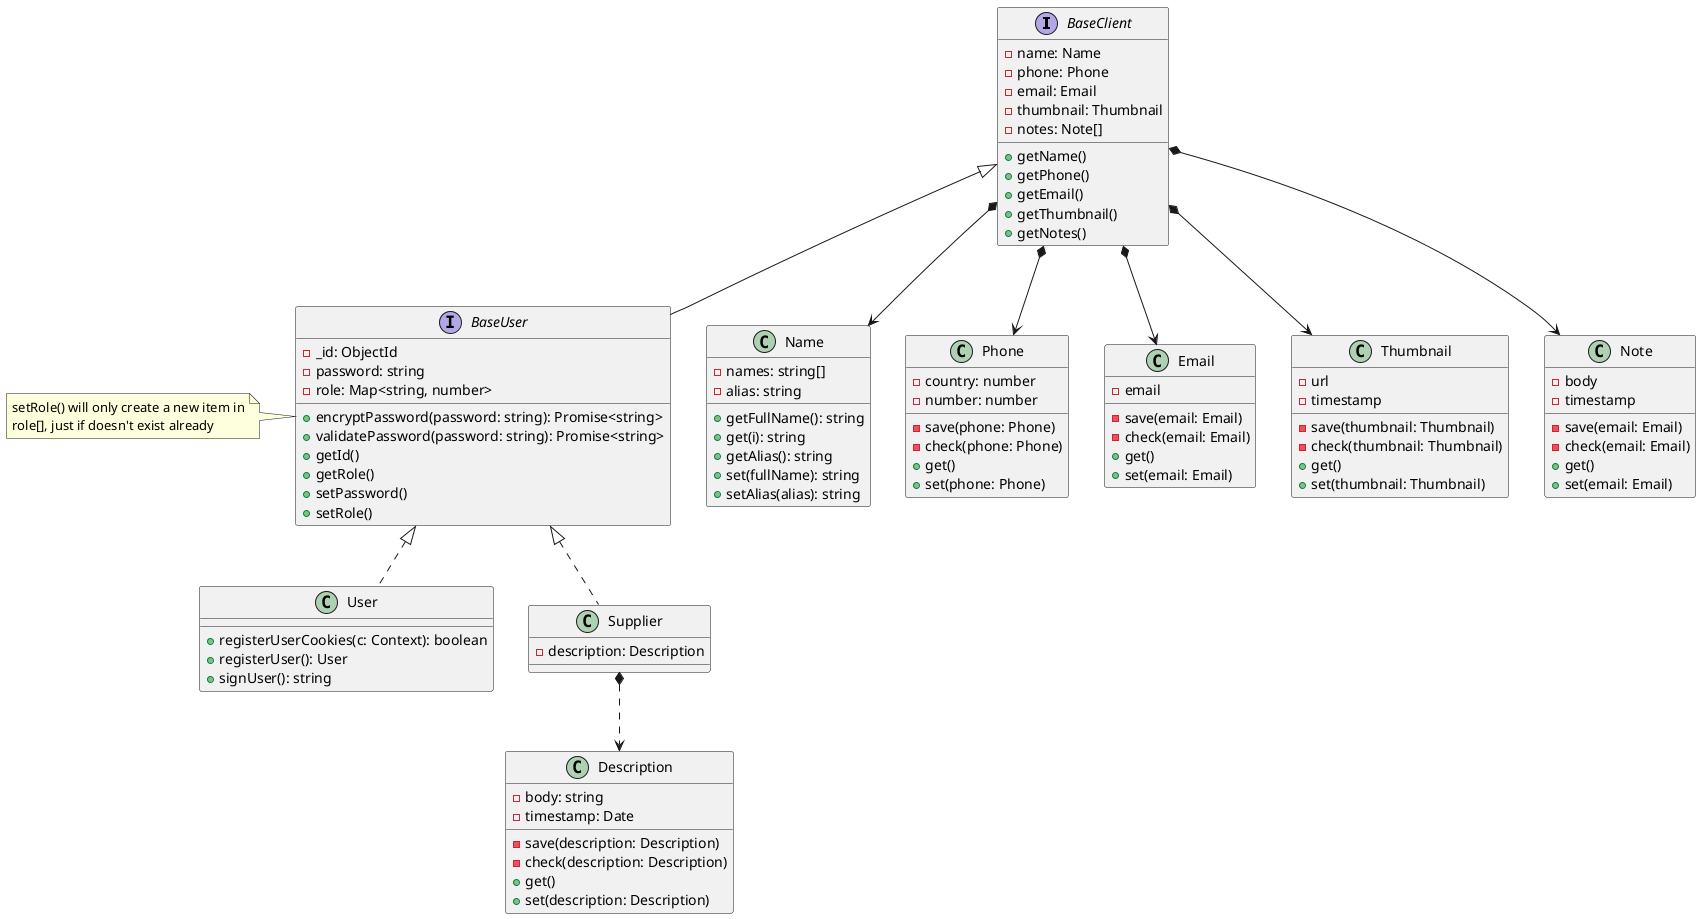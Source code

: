 @startuml

interface BaseClient {
    - name: Name
    - phone: Phone
    - email: Email
    - thumbnail: Thumbnail
    - notes: Note[]
    + getName()
    + getPhone()
    + getEmail()
    + getThumbnail()
    + getNotes()
}

interface BaseUser extends BaseClient {
    - _id: ObjectId
    - password: string
    - role: Map<string, number>
    + encryptPassword(password: string): Promise<string>
    + validatePassword(password: string): Promise<string>
    + getId()
    + getRole()
    + setPassword()
    + setRole()
}

class User implements BaseUser {
    + registerUserCookies(c: Context): boolean
    + registerUser(): User
    + signUser(): string
}

class Supplier implements BaseUser {
    - description: Description
}

class Name {
    - names: string[]
    - alias: string
    + getFullName(): string
    + get(i): string
    + getAlias(): string
    + set(fullName): string
    + setAlias(alias): string
}

class Phone {
    - country: number
    - number: number
    - save(phone: Phone)
    - check(phone: Phone)
    + get()
    + set(phone: Phone)
}


class Email {
    - email
    - save(email: Email)
    - check(email: Email)
    + get()
    + set(email: Email)
}

class Description {
    - body: string
    - timestamp: Date
    - save(description: Description)
    - check(description: Description)
    + get()
    + set(description: Description)
}


class Thumbnail {
    - url
    - timestamp
    - save(thumbnail: Thumbnail)
    - check(thumbnail: Thumbnail)
    + get()
    + set(thumbnail: Thumbnail)
}

class Note {
    - body
    - timestamp
    - save(email: Email)
    - check(email: Email)
    + get()
    + set(email: Email)
}

' Composition
BaseClient *--> Name
BaseClient *--> Phone
BaseClient *--> Email
BaseClient *--> Thumbnail
BaseClient *--> Note
Supplier *..> Description


' Notes
note left of BaseUser 
setRole() will only create a new item in
role[], just if doesn't exist already
endnote

@enduml